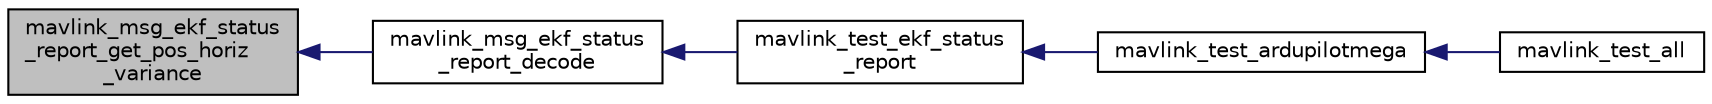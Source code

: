 digraph "mavlink_msg_ekf_status_report_get_pos_horiz_variance"
{
 // INTERACTIVE_SVG=YES
  edge [fontname="Helvetica",fontsize="10",labelfontname="Helvetica",labelfontsize="10"];
  node [fontname="Helvetica",fontsize="10",shape=record];
  rankdir="LR";
  Node1 [label="mavlink_msg_ekf_status\l_report_get_pos_horiz\l_variance",height=0.2,width=0.4,color="black", fillcolor="grey75", style="filled", fontcolor="black"];
  Node1 -> Node2 [dir="back",color="midnightblue",fontsize="10",style="solid",fontname="Helvetica"];
  Node2 [label="mavlink_msg_ekf_status\l_report_decode",height=0.2,width=0.4,color="black", fillcolor="white", style="filled",URL="$mavlink__msg__ekf__status__report_8h.html#a8b2b4d3dad3c5919704028f5cfb2f7ba",tooltip="Decode a ekf_status_report message into a struct. "];
  Node2 -> Node3 [dir="back",color="midnightblue",fontsize="10",style="solid",fontname="Helvetica"];
  Node3 [label="mavlink_test_ekf_status\l_report",height=0.2,width=0.4,color="black", fillcolor="white", style="filled",URL="$ardupilotmega_2testsuite_8h.html#a3e9586d920cc6e7d64be95f014bb7f7f"];
  Node3 -> Node4 [dir="back",color="midnightblue",fontsize="10",style="solid",fontname="Helvetica"];
  Node4 [label="mavlink_test_ardupilotmega",height=0.2,width=0.4,color="black", fillcolor="white", style="filled",URL="$ardupilotmega_2testsuite_8h.html#ab264d471ac2f46584f2bb580704b5e9d"];
  Node4 -> Node5 [dir="back",color="midnightblue",fontsize="10",style="solid",fontname="Helvetica"];
  Node5 [label="mavlink_test_all",height=0.2,width=0.4,color="black", fillcolor="white", style="filled",URL="$ardupilotmega_2testsuite_8h.html#a4cc77b6c343679298da5d3c2b4e48759"];
}

